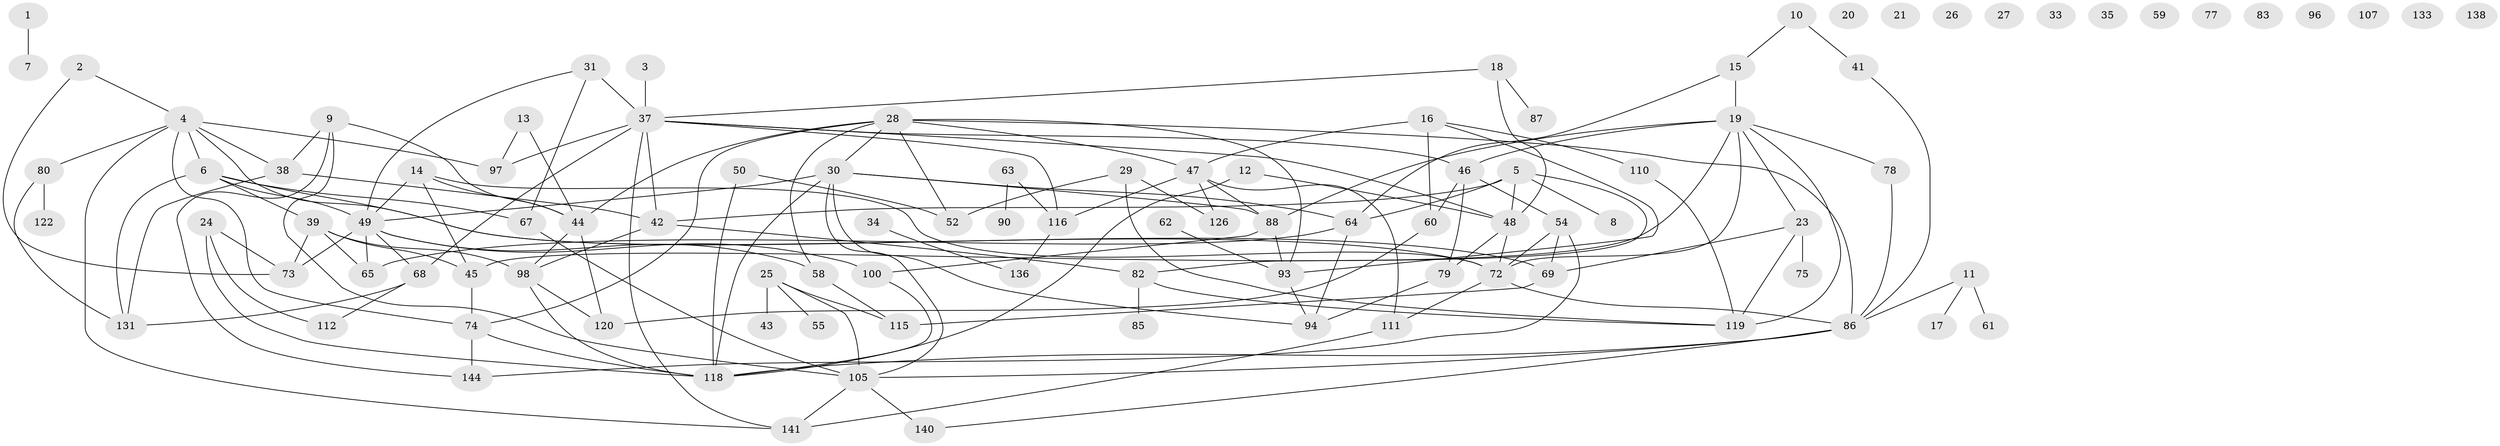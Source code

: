 // Generated by graph-tools (version 1.1) at 2025/23/03/03/25 07:23:25]
// undirected, 100 vertices, 158 edges
graph export_dot {
graph [start="1"]
  node [color=gray90,style=filled];
  1;
  2;
  3;
  4 [super="+71"];
  5 [super="+40"];
  6 [super="+129"];
  7;
  8;
  9 [super="+95"];
  10;
  11 [super="+89"];
  12 [super="+81"];
  13 [super="+92"];
  14 [super="+102"];
  15 [super="+109"];
  16 [super="+22"];
  17;
  18;
  19 [super="+139"];
  20 [super="+36"];
  21;
  23 [super="+117"];
  24 [super="+130"];
  25 [super="+57"];
  26;
  27;
  28 [super="+32"];
  29 [super="+53"];
  30 [super="+51"];
  31;
  33;
  34;
  35;
  37 [super="+84"];
  38 [super="+91"];
  39 [super="+114"];
  41 [super="+70"];
  42 [super="+108"];
  43;
  44 [super="+76"];
  45;
  46 [super="+56"];
  47 [super="+142"];
  48 [super="+135"];
  49 [super="+99"];
  50;
  52 [super="+104"];
  54 [super="+66"];
  55;
  58;
  59;
  60;
  61;
  62;
  63;
  64 [super="+128"];
  65;
  67;
  68 [super="+124"];
  69 [super="+143"];
  72 [super="+106"];
  73 [super="+121"];
  74 [super="+123"];
  75;
  77;
  78;
  79;
  80;
  82;
  83;
  85;
  86 [super="+103"];
  87;
  88 [super="+134"];
  90;
  93 [super="+101"];
  94 [super="+125"];
  96;
  97;
  98;
  100;
  105 [super="+113"];
  107;
  110;
  111;
  112;
  115 [super="+127"];
  116;
  118 [super="+137"];
  119 [super="+132"];
  120;
  122;
  126;
  131;
  133;
  136;
  138;
  140;
  141;
  144;
  1 -- 7;
  2 -- 73;
  2 -- 4;
  3 -- 37;
  4 -- 6;
  4 -- 97;
  4 -- 38;
  4 -- 74;
  4 -- 141;
  4 -- 80;
  4 -- 72;
  5 -- 8;
  5 -- 42;
  5 -- 82;
  5 -- 48;
  5 -- 64;
  6 -- 131;
  6 -- 49;
  6 -- 67;
  6 -- 69;
  6 -- 39;
  9 -- 38;
  9 -- 144;
  9 -- 105;
  9 -- 44;
  10 -- 15;
  10 -- 41;
  11 -- 17;
  11 -- 61;
  11 -- 86;
  12 -- 118;
  12 -- 48;
  13 -- 44;
  13 -- 97;
  14 -- 44;
  14 -- 49;
  14 -- 72;
  14 -- 45;
  15 -- 64;
  15 -- 19;
  16 -- 47;
  16 -- 60;
  16 -- 93;
  16 -- 110;
  18 -- 48;
  18 -- 87;
  18 -- 37;
  19 -- 78;
  19 -- 119;
  19 -- 45;
  19 -- 88;
  19 -- 72;
  19 -- 46;
  19 -- 23;
  23 -- 69;
  23 -- 75;
  23 -- 119;
  24 -- 112;
  24 -- 73;
  24 -- 118;
  25 -- 55;
  25 -- 115;
  25 -- 43;
  25 -- 105;
  28 -- 47;
  28 -- 58;
  28 -- 52;
  28 -- 74;
  28 -- 44;
  28 -- 86;
  28 -- 30;
  28 -- 93;
  29 -- 126;
  29 -- 119;
  29 -- 52;
  30 -- 64;
  30 -- 118;
  30 -- 88;
  30 -- 49;
  30 -- 94;
  30 -- 105;
  31 -- 37;
  31 -- 49;
  31 -- 67;
  34 -- 136;
  37 -- 48;
  37 -- 97;
  37 -- 68;
  37 -- 116;
  37 -- 141;
  37 -- 42;
  37 -- 46;
  38 -- 42;
  38 -- 131;
  39 -- 45;
  39 -- 65;
  39 -- 98;
  39 -- 73;
  41 -- 86;
  42 -- 98;
  42 -- 82;
  44 -- 98;
  44 -- 120;
  45 -- 74;
  46 -- 54;
  46 -- 79;
  46 -- 60;
  47 -- 111;
  47 -- 116;
  47 -- 126;
  47 -- 88;
  48 -- 79;
  48 -- 72;
  49 -- 58;
  49 -- 65;
  49 -- 100;
  49 -- 68;
  49 -- 73;
  50 -- 52;
  50 -- 118;
  54 -- 144;
  54 -- 69;
  54 -- 72;
  58 -- 115;
  60 -- 120;
  62 -- 93;
  63 -- 90;
  63 -- 116;
  64 -- 65;
  64 -- 94;
  67 -- 105;
  68 -- 112;
  68 -- 131;
  69 -- 115;
  72 -- 86;
  72 -- 111;
  74 -- 118;
  74 -- 144;
  78 -- 86;
  79 -- 94;
  80 -- 122;
  80 -- 131;
  82 -- 85;
  82 -- 119;
  86 -- 140;
  86 -- 105;
  86 -- 118;
  88 -- 100;
  88 -- 93;
  93 -- 94;
  98 -- 118;
  98 -- 120;
  100 -- 118;
  105 -- 140;
  105 -- 141;
  110 -- 119;
  111 -- 141;
  116 -- 136;
}
